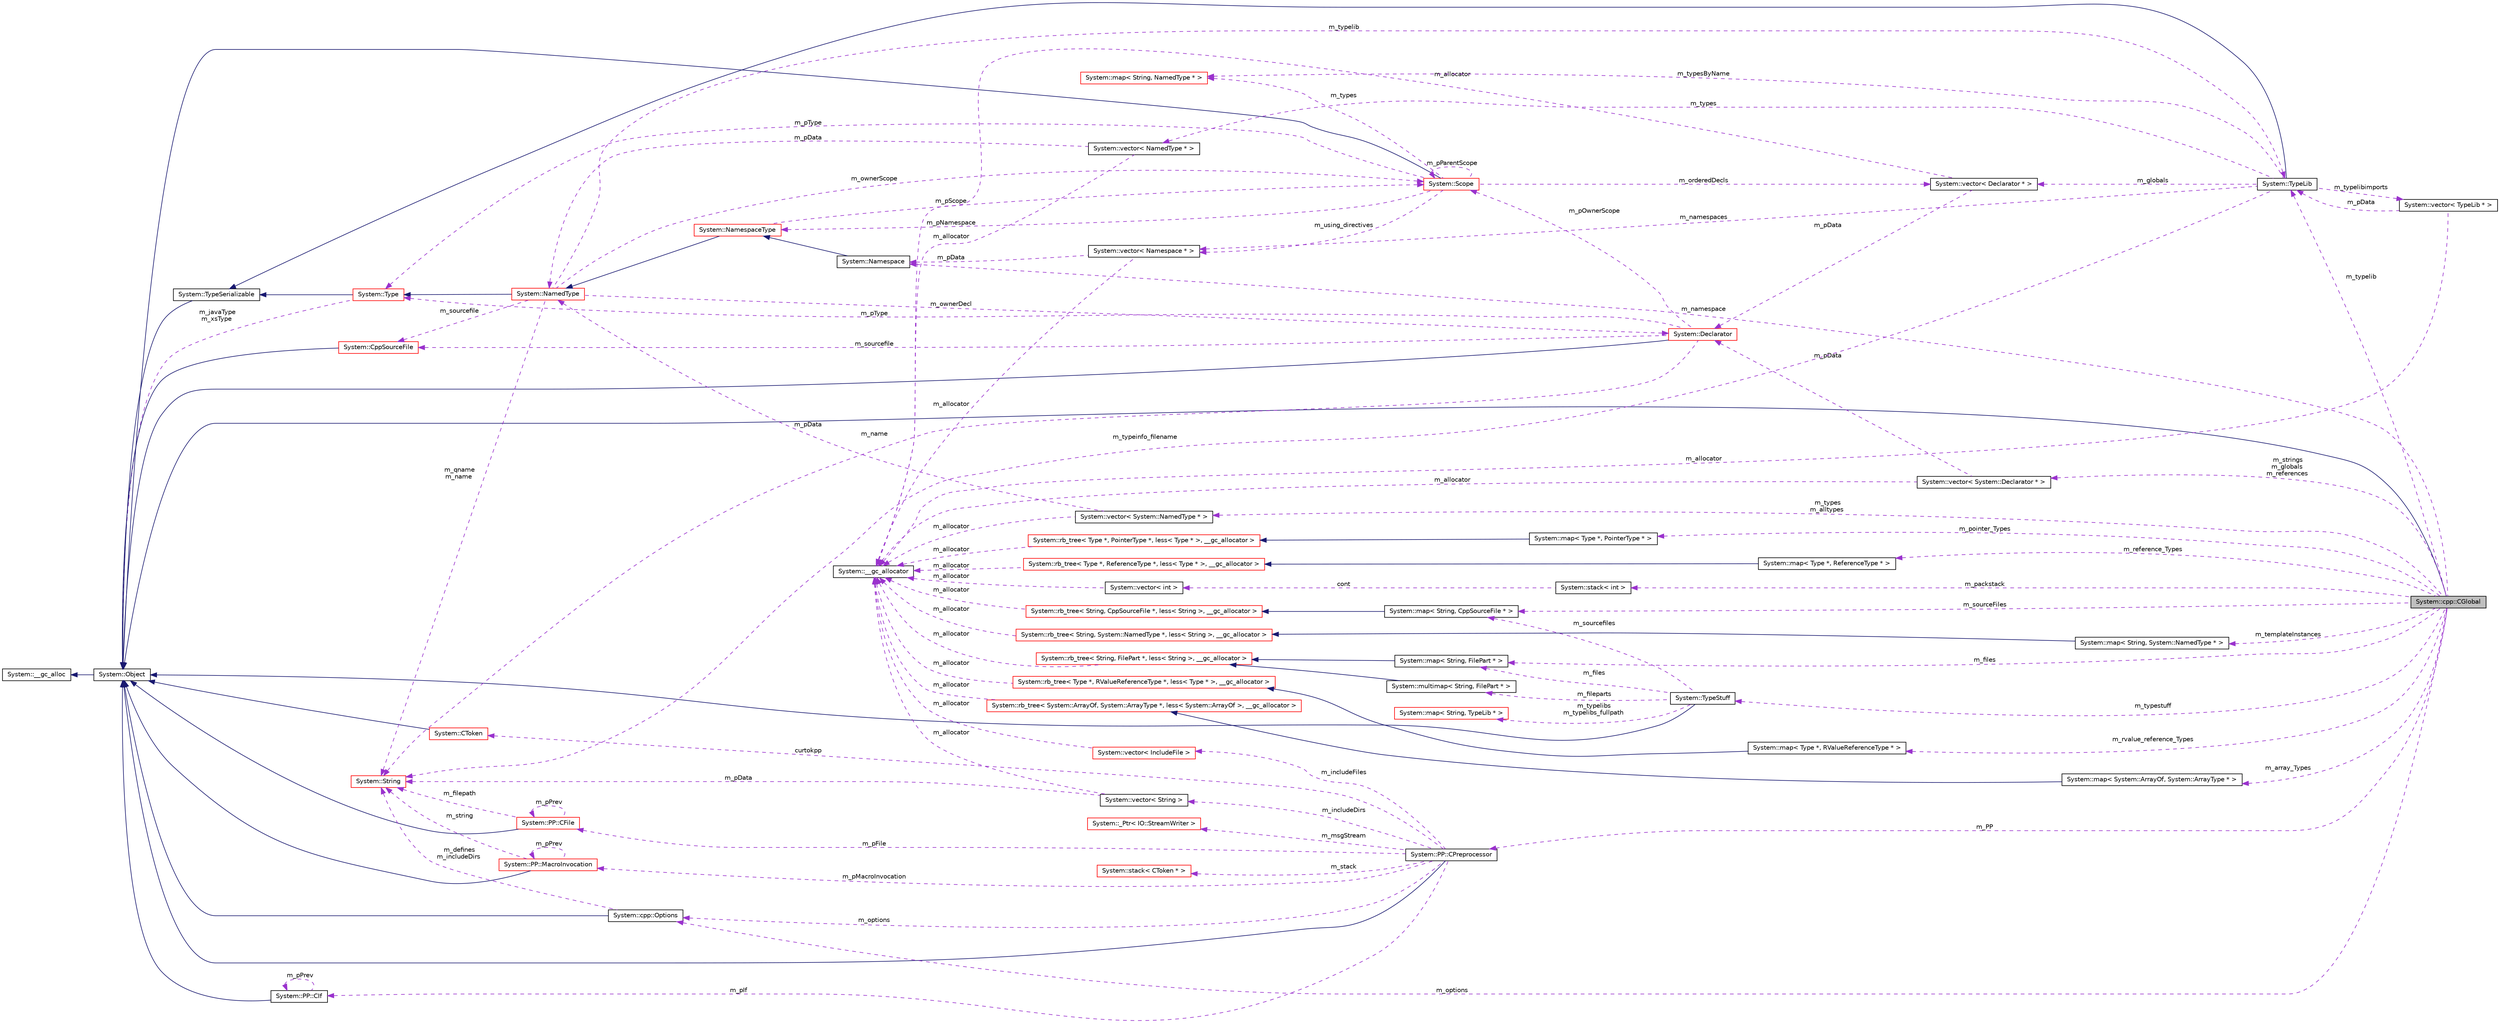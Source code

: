 digraph G
{
  edge [fontname="Helvetica",fontsize="10",labelfontname="Helvetica",labelfontsize="10"];
  node [fontname="Helvetica",fontsize="10",shape=record];
  rankdir="LR";
  Node1 [label="System::cpp::CGlobal",height=0.2,width=0.4,color="black", fillcolor="grey75", style="filled" fontcolor="black"];
  Node2 -> Node1 [dir="back",color="midnightblue",fontsize="10",style="solid",fontname="Helvetica"];
  Node2 [label="System::Object",height=0.2,width=0.4,color="black", fillcolor="white", style="filled",URL="$class_system_1_1_object.html"];
  Node3 -> Node2 [dir="back",color="midnightblue",fontsize="10",style="solid",fontname="Helvetica"];
  Node3 [label="System::__gc_alloc",height=0.2,width=0.4,color="black", fillcolor="white", style="filled",URL="$class_system_1_1____gc__alloc.html"];
  Node4 -> Node1 [dir="back",color="darkorchid3",fontsize="10",style="dashed",label=" m_packstack" ,fontname="Helvetica"];
  Node4 [label="System::stack\< int \>",height=0.2,width=0.4,color="black", fillcolor="white", style="filled",URL="$class_system_1_1stack.html"];
  Node5 -> Node4 [dir="back",color="darkorchid3",fontsize="10",style="dashed",label=" cont" ,fontname="Helvetica"];
  Node5 [label="System::vector\< int \>",height=0.2,width=0.4,color="black", fillcolor="white", style="filled",URL="$class_system_1_1vector.html"];
  Node6 -> Node5 [dir="back",color="darkorchid3",fontsize="10",style="dashed",label=" m_allocator" ,fontname="Helvetica"];
  Node6 [label="System::__gc_allocator",height=0.2,width=0.4,color="black", fillcolor="white", style="filled",URL="$class_system_1_1____gc__allocator.html"];
  Node7 -> Node1 [dir="back",color="darkorchid3",fontsize="10",style="dashed",label=" m_types\nm_alltypes" ,fontname="Helvetica"];
  Node7 [label="System::vector\< System::NamedType * \>",height=0.2,width=0.4,color="black", fillcolor="white", style="filled",URL="$class_system_1_1vector.html"];
  Node6 -> Node7 [dir="back",color="darkorchid3",fontsize="10",style="dashed",label=" m_allocator" ,fontname="Helvetica"];
  Node8 -> Node7 [dir="back",color="darkorchid3",fontsize="10",style="dashed",label=" m_pData" ,fontname="Helvetica"];
  Node8 [label="System::NamedType",height=0.2,width=0.4,color="red", fillcolor="white", style="filled",URL="$class_system_1_1_named_type.html"];
  Node9 -> Node8 [dir="back",color="midnightblue",fontsize="10",style="solid",fontname="Helvetica"];
  Node9 [label="System::Type",height=0.2,width=0.4,color="red", fillcolor="white", style="filled",URL="$class_system_1_1_type.html"];
  Node10 -> Node9 [dir="back",color="midnightblue",fontsize="10",style="solid",fontname="Helvetica"];
  Node10 [label="System::TypeSerializable",height=0.2,width=0.4,color="black", fillcolor="white", style="filled",URL="$class_system_1_1_type_serializable.html"];
  Node2 -> Node10 [dir="back",color="midnightblue",fontsize="10",style="solid",fontname="Helvetica"];
  Node2 -> Node9 [dir="back",color="darkorchid3",fontsize="10",style="dashed",label=" m_javaType\nm_xsType" ,fontname="Helvetica"];
  Node11 -> Node8 [dir="back",color="darkorchid3",fontsize="10",style="dashed",label=" m_ownerScope" ,fontname="Helvetica"];
  Node11 [label="System::Scope",height=0.2,width=0.4,color="red", fillcolor="white", style="filled",URL="$class_system_1_1_scope.html"];
  Node2 -> Node11 [dir="back",color="midnightblue",fontsize="10",style="solid",fontname="Helvetica"];
  Node9 -> Node11 [dir="back",color="darkorchid3",fontsize="10",style="dashed",label=" m_pType" ,fontname="Helvetica"];
  Node11 -> Node11 [dir="back",color="darkorchid3",fontsize="10",style="dashed",label=" m_pParentScope" ,fontname="Helvetica"];
  Node12 -> Node11 [dir="back",color="darkorchid3",fontsize="10",style="dashed",label=" m_pNamespace" ,fontname="Helvetica"];
  Node12 [label="System::NamespaceType",height=0.2,width=0.4,color="red", fillcolor="white", style="filled",URL="$class_system_1_1_namespace_type.html"];
  Node8 -> Node12 [dir="back",color="midnightblue",fontsize="10",style="solid",fontname="Helvetica"];
  Node11 -> Node12 [dir="back",color="darkorchid3",fontsize="10",style="dashed",label=" m_pScope" ,fontname="Helvetica"];
  Node13 -> Node11 [dir="back",color="darkorchid3",fontsize="10",style="dashed",label=" m_using_directives" ,fontname="Helvetica"];
  Node13 [label="System::vector\< Namespace * \>",height=0.2,width=0.4,color="black", fillcolor="white", style="filled",URL="$class_system_1_1vector.html"];
  Node6 -> Node13 [dir="back",color="darkorchid3",fontsize="10",style="dashed",label=" m_allocator" ,fontname="Helvetica"];
  Node14 -> Node13 [dir="back",color="darkorchid3",fontsize="10",style="dashed",label=" m_pData" ,fontname="Helvetica"];
  Node14 [label="System::Namespace",height=0.2,width=0.4,color="black", fillcolor="white", style="filled",URL="$class_system_1_1_namespace.html"];
  Node12 -> Node14 [dir="back",color="midnightblue",fontsize="10",style="solid",fontname="Helvetica"];
  Node15 -> Node11 [dir="back",color="darkorchid3",fontsize="10",style="dashed",label=" m_orderedDecls" ,fontname="Helvetica"];
  Node15 [label="System::vector\< Declarator * \>",height=0.2,width=0.4,color="black", fillcolor="white", style="filled",URL="$class_system_1_1vector.html"];
  Node6 -> Node15 [dir="back",color="darkorchid3",fontsize="10",style="dashed",label=" m_allocator" ,fontname="Helvetica"];
  Node16 -> Node15 [dir="back",color="darkorchid3",fontsize="10",style="dashed",label=" m_pData" ,fontname="Helvetica"];
  Node16 [label="System::Declarator",height=0.2,width=0.4,color="red", fillcolor="white", style="filled",URL="$class_system_1_1_declarator.html"];
  Node2 -> Node16 [dir="back",color="midnightblue",fontsize="10",style="solid",fontname="Helvetica"];
  Node9 -> Node16 [dir="back",color="darkorchid3",fontsize="10",style="dashed",label=" m_pType" ,fontname="Helvetica"];
  Node11 -> Node16 [dir="back",color="darkorchid3",fontsize="10",style="dashed",label=" m_pOwnerScope" ,fontname="Helvetica"];
  Node17 -> Node16 [dir="back",color="darkorchid3",fontsize="10",style="dashed",label=" m_sourcefile" ,fontname="Helvetica"];
  Node17 [label="System::CppSourceFile",height=0.2,width=0.4,color="red", fillcolor="white", style="filled",URL="$class_system_1_1_cpp_source_file.html"];
  Node2 -> Node17 [dir="back",color="midnightblue",fontsize="10",style="solid",fontname="Helvetica"];
  Node18 -> Node16 [dir="back",color="darkorchid3",fontsize="10",style="dashed",label=" m_name" ,fontname="Helvetica"];
  Node18 [label="System::String",height=0.2,width=0.4,color="red", fillcolor="white", style="filled",URL="$class_system_1_1_string.html"];
  Node19 -> Node11 [dir="back",color="darkorchid3",fontsize="10",style="dashed",label=" m_types" ,fontname="Helvetica"];
  Node19 [label="System::map\< String, NamedType * \>",height=0.2,width=0.4,color="red", fillcolor="white", style="filled",URL="$class_system_1_1map.html"];
  Node16 -> Node8 [dir="back",color="darkorchid3",fontsize="10",style="dashed",label=" m_ownerDecl" ,fontname="Helvetica"];
  Node17 -> Node8 [dir="back",color="darkorchid3",fontsize="10",style="dashed",label=" m_sourcefile" ,fontname="Helvetica"];
  Node18 -> Node8 [dir="back",color="darkorchid3",fontsize="10",style="dashed",label=" m_qname\nm_name" ,fontname="Helvetica"];
  Node20 -> Node8 [dir="back",color="darkorchid3",fontsize="10",style="dashed",label=" m_typelib" ,fontname="Helvetica"];
  Node20 [label="System::TypeLib",height=0.2,width=0.4,color="black", fillcolor="white", style="filled",URL="$class_system_1_1_type_lib.html"];
  Node10 -> Node20 [dir="back",color="midnightblue",fontsize="10",style="solid",fontname="Helvetica"];
  Node21 -> Node20 [dir="back",color="darkorchid3",fontsize="10",style="dashed",label=" m_typelibimports" ,fontname="Helvetica"];
  Node21 [label="System::vector\< TypeLib * \>",height=0.2,width=0.4,color="black", fillcolor="white", style="filled",URL="$class_system_1_1vector.html"];
  Node6 -> Node21 [dir="back",color="darkorchid3",fontsize="10",style="dashed",label=" m_allocator" ,fontname="Helvetica"];
  Node20 -> Node21 [dir="back",color="darkorchid3",fontsize="10",style="dashed",label=" m_pData" ,fontname="Helvetica"];
  Node13 -> Node20 [dir="back",color="darkorchid3",fontsize="10",style="dashed",label=" m_namespaces" ,fontname="Helvetica"];
  Node18 -> Node20 [dir="back",color="darkorchid3",fontsize="10",style="dashed",label=" m_typeinfo_filename" ,fontname="Helvetica"];
  Node15 -> Node20 [dir="back",color="darkorchid3",fontsize="10",style="dashed",label=" m_globals" ,fontname="Helvetica"];
  Node19 -> Node20 [dir="back",color="darkorchid3",fontsize="10",style="dashed",label=" m_typesByName" ,fontname="Helvetica"];
  Node22 -> Node20 [dir="back",color="darkorchid3",fontsize="10",style="dashed",label=" m_types" ,fontname="Helvetica"];
  Node22 [label="System::vector\< NamedType * \>",height=0.2,width=0.4,color="black", fillcolor="white", style="filled",URL="$class_system_1_1vector.html"];
  Node6 -> Node22 [dir="back",color="darkorchid3",fontsize="10",style="dashed",label=" m_allocator" ,fontname="Helvetica"];
  Node8 -> Node22 [dir="back",color="darkorchid3",fontsize="10",style="dashed",label=" m_pData" ,fontname="Helvetica"];
  Node23 -> Node1 [dir="back",color="darkorchid3",fontsize="10",style="dashed",label=" m_rvalue_reference_Types" ,fontname="Helvetica"];
  Node23 [label="System::map\< Type *, RValueReferenceType * \>",height=0.2,width=0.4,color="black", fillcolor="white", style="filled",URL="$class_system_1_1map.html"];
  Node24 -> Node23 [dir="back",color="midnightblue",fontsize="10",style="solid",fontname="Helvetica"];
  Node24 [label="System::rb_tree\< Type *, RValueReferenceType *, less\< Type * \>, __gc_allocator \>",height=0.2,width=0.4,color="red", fillcolor="white", style="filled",URL="$class_system_1_1rb__tree.html"];
  Node6 -> Node24 [dir="back",color="darkorchid3",fontsize="10",style="dashed",label=" m_allocator" ,fontname="Helvetica"];
  Node25 -> Node1 [dir="back",color="darkorchid3",fontsize="10",style="dashed",label=" m_PP" ,fontname="Helvetica"];
  Node25 [label="System::PP::CPreprocessor",height=0.2,width=0.4,color="black", fillcolor="white", style="filled",URL="$class_system_1_1_p_p_1_1_c_preprocessor.html"];
  Node2 -> Node25 [dir="back",color="midnightblue",fontsize="10",style="solid",fontname="Helvetica"];
  Node26 -> Node25 [dir="back",color="darkorchid3",fontsize="10",style="dashed",label=" m_pFile" ,fontname="Helvetica"];
  Node26 [label="System::PP::CFile",height=0.2,width=0.4,color="red", fillcolor="white", style="filled",URL="$class_system_1_1_p_p_1_1_c_file.html"];
  Node2 -> Node26 [dir="back",color="midnightblue",fontsize="10",style="solid",fontname="Helvetica"];
  Node26 -> Node26 [dir="back",color="darkorchid3",fontsize="10",style="dashed",label=" m_pPrev" ,fontname="Helvetica"];
  Node18 -> Node26 [dir="back",color="darkorchid3",fontsize="10",style="dashed",label=" m_filepath" ,fontname="Helvetica"];
  Node27 -> Node25 [dir="back",color="darkorchid3",fontsize="10",style="dashed",label=" m_includeFiles" ,fontname="Helvetica"];
  Node27 [label="System::vector\< IncludeFile \>",height=0.2,width=0.4,color="red", fillcolor="white", style="filled",URL="$class_system_1_1vector.html"];
  Node6 -> Node27 [dir="back",color="darkorchid3",fontsize="10",style="dashed",label=" m_allocator" ,fontname="Helvetica"];
  Node28 -> Node25 [dir="back",color="darkorchid3",fontsize="10",style="dashed",label=" m_pIf" ,fontname="Helvetica"];
  Node28 [label="System::PP::CIf",height=0.2,width=0.4,color="black", fillcolor="white", style="filled",URL="$class_system_1_1_p_p_1_1_c_if.html"];
  Node2 -> Node28 [dir="back",color="midnightblue",fontsize="10",style="solid",fontname="Helvetica"];
  Node28 -> Node28 [dir="back",color="darkorchid3",fontsize="10",style="dashed",label=" m_pPrev" ,fontname="Helvetica"];
  Node29 -> Node25 [dir="back",color="darkorchid3",fontsize="10",style="dashed",label=" m_options" ,fontname="Helvetica"];
  Node29 [label="System::cpp::Options",height=0.2,width=0.4,color="black", fillcolor="white", style="filled",URL="$class_system_1_1cpp_1_1_options.html"];
  Node2 -> Node29 [dir="back",color="midnightblue",fontsize="10",style="solid",fontname="Helvetica"];
  Node18 -> Node29 [dir="back",color="darkorchid3",fontsize="10",style="dashed",label=" m_defines\nm_includeDirs" ,fontname="Helvetica"];
  Node30 -> Node25 [dir="back",color="darkorchid3",fontsize="10",style="dashed",label=" m_msgStream" ,fontname="Helvetica"];
  Node30 [label="System::_Ptr\< IO::StreamWriter \>",height=0.2,width=0.4,color="red", fillcolor="white", style="filled",URL="$class_system_1_1___ptr.html"];
  Node31 -> Node25 [dir="back",color="darkorchid3",fontsize="10",style="dashed",label=" curtokpp" ,fontname="Helvetica"];
  Node31 [label="System::CToken",height=0.2,width=0.4,color="red", fillcolor="white", style="filled",URL="$class_system_1_1_c_token.html"];
  Node2 -> Node31 [dir="back",color="midnightblue",fontsize="10",style="solid",fontname="Helvetica"];
  Node32 -> Node25 [dir="back",color="darkorchid3",fontsize="10",style="dashed",label=" m_stack" ,fontname="Helvetica"];
  Node32 [label="System::stack\< CToken * \>",height=0.2,width=0.4,color="red", fillcolor="white", style="filled",URL="$class_system_1_1stack.html"];
  Node33 -> Node25 [dir="back",color="darkorchid3",fontsize="10",style="dashed",label=" m_includeDirs" ,fontname="Helvetica"];
  Node33 [label="System::vector\< String \>",height=0.2,width=0.4,color="black", fillcolor="white", style="filled",URL="$class_system_1_1vector.html"];
  Node6 -> Node33 [dir="back",color="darkorchid3",fontsize="10",style="dashed",label=" m_allocator" ,fontname="Helvetica"];
  Node18 -> Node33 [dir="back",color="darkorchid3",fontsize="10",style="dashed",label=" m_pData" ,fontname="Helvetica"];
  Node34 -> Node25 [dir="back",color="darkorchid3",fontsize="10",style="dashed",label=" m_pMacroInvocation" ,fontname="Helvetica"];
  Node34 [label="System::PP::MacroInvocation",height=0.2,width=0.4,color="red", fillcolor="white", style="filled",URL="$class_system_1_1_p_p_1_1_macro_invocation.html"];
  Node2 -> Node34 [dir="back",color="midnightblue",fontsize="10",style="solid",fontname="Helvetica"];
  Node18 -> Node34 [dir="back",color="darkorchid3",fontsize="10",style="dashed",label=" m_string" ,fontname="Helvetica"];
  Node34 -> Node34 [dir="back",color="darkorchid3",fontsize="10",style="dashed",label=" m_pPrev" ,fontname="Helvetica"];
  Node29 -> Node1 [dir="back",color="darkorchid3",fontsize="10",style="dashed",label=" m_options" ,fontname="Helvetica"];
  Node35 -> Node1 [dir="back",color="darkorchid3",fontsize="10",style="dashed",label=" m_array_Types" ,fontname="Helvetica"];
  Node35 [label="System::map\< System::ArrayOf, System::ArrayType * \>",height=0.2,width=0.4,color="black", fillcolor="white", style="filled",URL="$class_system_1_1map.html"];
  Node36 -> Node35 [dir="back",color="midnightblue",fontsize="10",style="solid",fontname="Helvetica"];
  Node36 [label="System::rb_tree\< System::ArrayOf, System::ArrayType *, less\< System::ArrayOf \>, __gc_allocator \>",height=0.2,width=0.4,color="red", fillcolor="white", style="filled",URL="$class_system_1_1rb__tree.html"];
  Node6 -> Node36 [dir="back",color="darkorchid3",fontsize="10",style="dashed",label=" m_allocator" ,fontname="Helvetica"];
  Node37 -> Node1 [dir="back",color="darkorchid3",fontsize="10",style="dashed",label=" m_pointer_Types" ,fontname="Helvetica"];
  Node37 [label="System::map\< Type *, PointerType * \>",height=0.2,width=0.4,color="black", fillcolor="white", style="filled",URL="$class_system_1_1map.html"];
  Node38 -> Node37 [dir="back",color="midnightblue",fontsize="10",style="solid",fontname="Helvetica"];
  Node38 [label="System::rb_tree\< Type *, PointerType *, less\< Type * \>, __gc_allocator \>",height=0.2,width=0.4,color="red", fillcolor="white", style="filled",URL="$class_system_1_1rb__tree.html"];
  Node6 -> Node38 [dir="back",color="darkorchid3",fontsize="10",style="dashed",label=" m_allocator" ,fontname="Helvetica"];
  Node39 -> Node1 [dir="back",color="darkorchid3",fontsize="10",style="dashed",label=" m_sourceFiles" ,fontname="Helvetica"];
  Node39 [label="System::map\< String, CppSourceFile * \>",height=0.2,width=0.4,color="black", fillcolor="white", style="filled",URL="$class_system_1_1map.html"];
  Node40 -> Node39 [dir="back",color="midnightblue",fontsize="10",style="solid",fontname="Helvetica"];
  Node40 [label="System::rb_tree\< String, CppSourceFile *, less\< String \>, __gc_allocator \>",height=0.2,width=0.4,color="red", fillcolor="white", style="filled",URL="$class_system_1_1rb__tree.html"];
  Node6 -> Node40 [dir="back",color="darkorchid3",fontsize="10",style="dashed",label=" m_allocator" ,fontname="Helvetica"];
  Node20 -> Node1 [dir="back",color="darkorchid3",fontsize="10",style="dashed",label=" m_typelib" ,fontname="Helvetica"];
  Node41 -> Node1 [dir="back",color="darkorchid3",fontsize="10",style="dashed",label=" m_typestuff" ,fontname="Helvetica"];
  Node41 [label="System::TypeStuff",height=0.2,width=0.4,color="black", fillcolor="white", style="filled",URL="$class_system_1_1_type_stuff.html"];
  Node2 -> Node41 [dir="back",color="midnightblue",fontsize="10",style="solid",fontname="Helvetica"];
  Node42 -> Node41 [dir="back",color="darkorchid3",fontsize="10",style="dashed",label=" m_typelibs\nm_typelibs_fullpath" ,fontname="Helvetica"];
  Node42 [label="System::map\< String, TypeLib * \>",height=0.2,width=0.4,color="red", fillcolor="white", style="filled",URL="$class_system_1_1map.html"];
  Node39 -> Node41 [dir="back",color="darkorchid3",fontsize="10",style="dashed",label=" m_sourcefiles" ,fontname="Helvetica"];
  Node43 -> Node41 [dir="back",color="darkorchid3",fontsize="10",style="dashed",label=" m_files" ,fontname="Helvetica"];
  Node43 [label="System::map\< String, FilePart * \>",height=0.2,width=0.4,color="black", fillcolor="white", style="filled",URL="$class_system_1_1map.html"];
  Node44 -> Node43 [dir="back",color="midnightblue",fontsize="10",style="solid",fontname="Helvetica"];
  Node44 [label="System::rb_tree\< String, FilePart *, less\< String \>, __gc_allocator \>",height=0.2,width=0.4,color="red", fillcolor="white", style="filled",URL="$class_system_1_1rb__tree.html"];
  Node6 -> Node44 [dir="back",color="darkorchid3",fontsize="10",style="dashed",label=" m_allocator" ,fontname="Helvetica"];
  Node45 -> Node41 [dir="back",color="darkorchid3",fontsize="10",style="dashed",label=" m_fileparts" ,fontname="Helvetica"];
  Node45 [label="System::multimap\< String, FilePart * \>",height=0.2,width=0.4,color="black", fillcolor="white", style="filled",URL="$class_system_1_1multimap.html"];
  Node44 -> Node45 [dir="back",color="midnightblue",fontsize="10",style="solid",fontname="Helvetica"];
  Node46 -> Node1 [dir="back",color="darkorchid3",fontsize="10",style="dashed",label=" m_reference_Types" ,fontname="Helvetica"];
  Node46 [label="System::map\< Type *, ReferenceType * \>",height=0.2,width=0.4,color="black", fillcolor="white", style="filled",URL="$class_system_1_1map.html"];
  Node47 -> Node46 [dir="back",color="midnightblue",fontsize="10",style="solid",fontname="Helvetica"];
  Node47 [label="System::rb_tree\< Type *, ReferenceType *, less\< Type * \>, __gc_allocator \>",height=0.2,width=0.4,color="red", fillcolor="white", style="filled",URL="$class_system_1_1rb__tree.html"];
  Node6 -> Node47 [dir="back",color="darkorchid3",fontsize="10",style="dashed",label=" m_allocator" ,fontname="Helvetica"];
  Node43 -> Node1 [dir="back",color="darkorchid3",fontsize="10",style="dashed",label=" m_files" ,fontname="Helvetica"];
  Node48 -> Node1 [dir="back",color="darkorchid3",fontsize="10",style="dashed",label=" m_strings\nm_globals\nm_references" ,fontname="Helvetica"];
  Node48 [label="System::vector\< System::Declarator * \>",height=0.2,width=0.4,color="black", fillcolor="white", style="filled",URL="$class_system_1_1vector.html"];
  Node6 -> Node48 [dir="back",color="darkorchid3",fontsize="10",style="dashed",label=" m_allocator" ,fontname="Helvetica"];
  Node16 -> Node48 [dir="back",color="darkorchid3",fontsize="10",style="dashed",label=" m_pData" ,fontname="Helvetica"];
  Node49 -> Node1 [dir="back",color="darkorchid3",fontsize="10",style="dashed",label=" m_templateInstances" ,fontname="Helvetica"];
  Node49 [label="System::map\< String, System::NamedType * \>",height=0.2,width=0.4,color="black", fillcolor="white", style="filled",URL="$class_system_1_1map.html"];
  Node50 -> Node49 [dir="back",color="midnightblue",fontsize="10",style="solid",fontname="Helvetica"];
  Node50 [label="System::rb_tree\< String, System::NamedType *, less\< String \>, __gc_allocator \>",height=0.2,width=0.4,color="red", fillcolor="white", style="filled",URL="$class_system_1_1rb__tree.html"];
  Node6 -> Node50 [dir="back",color="darkorchid3",fontsize="10",style="dashed",label=" m_allocator" ,fontname="Helvetica"];
  Node14 -> Node1 [dir="back",color="darkorchid3",fontsize="10",style="dashed",label=" m_namespace" ,fontname="Helvetica"];
}
